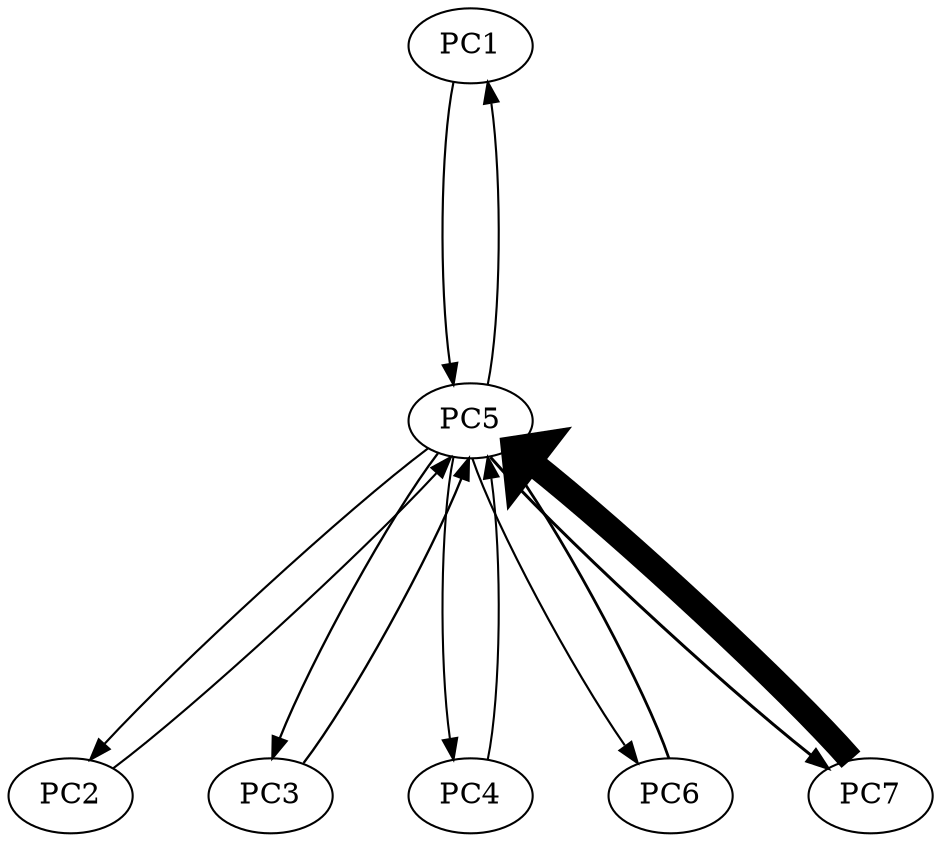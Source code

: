 // IPv4 Conversations
digraph {
	graph [nodesep=0.5 ranksep=2]
	"10.139.1.1" [label=PC1]
	"34.117.237.239" [label=PC2]
	"5.135.182.68" [label=PC3]
	"104.23.99.190" [label=PC4]
	"10.138.38.223" [label=PC5]
	"185.199.108.153" [label=PC6]
	"104.23.98.190" [label=PC7]
	"104.23.99.190" -> "10.138.38.223" [penwidth=1.0]
	"10.138.38.223" -> "10.139.1.1" [penwidth=1.0179686119478428]
	"10.139.1.1" -> "10.138.38.223" [penwidth=1.044571198441693]
	"185.199.108.153" -> "10.138.38.223" [penwidth=1.3282492469415348]
	"10.138.38.223" -> "104.23.98.190" [penwidth=1.4471585141837997]
	"104.23.98.190" -> "10.138.38.223" [penwidth=12.0]
	"34.117.237.239" -> "10.138.38.223" [penwidth=1.0247266182024402]
	"5.135.182.68" -> "10.138.38.223" [penwidth=1.1323800756962452]
	"10.138.38.223" -> "104.23.99.190" [penwidth=1.0045430075490773]
	"10.138.38.223" -> "5.135.182.68" [penwidth=1.1151347286318376]
	"10.138.38.223" -> "185.199.108.153" [penwidth=1.0383330388220646]
	"10.138.38.223" -> "34.117.237.239" [penwidth=1.030987379849676]
}
